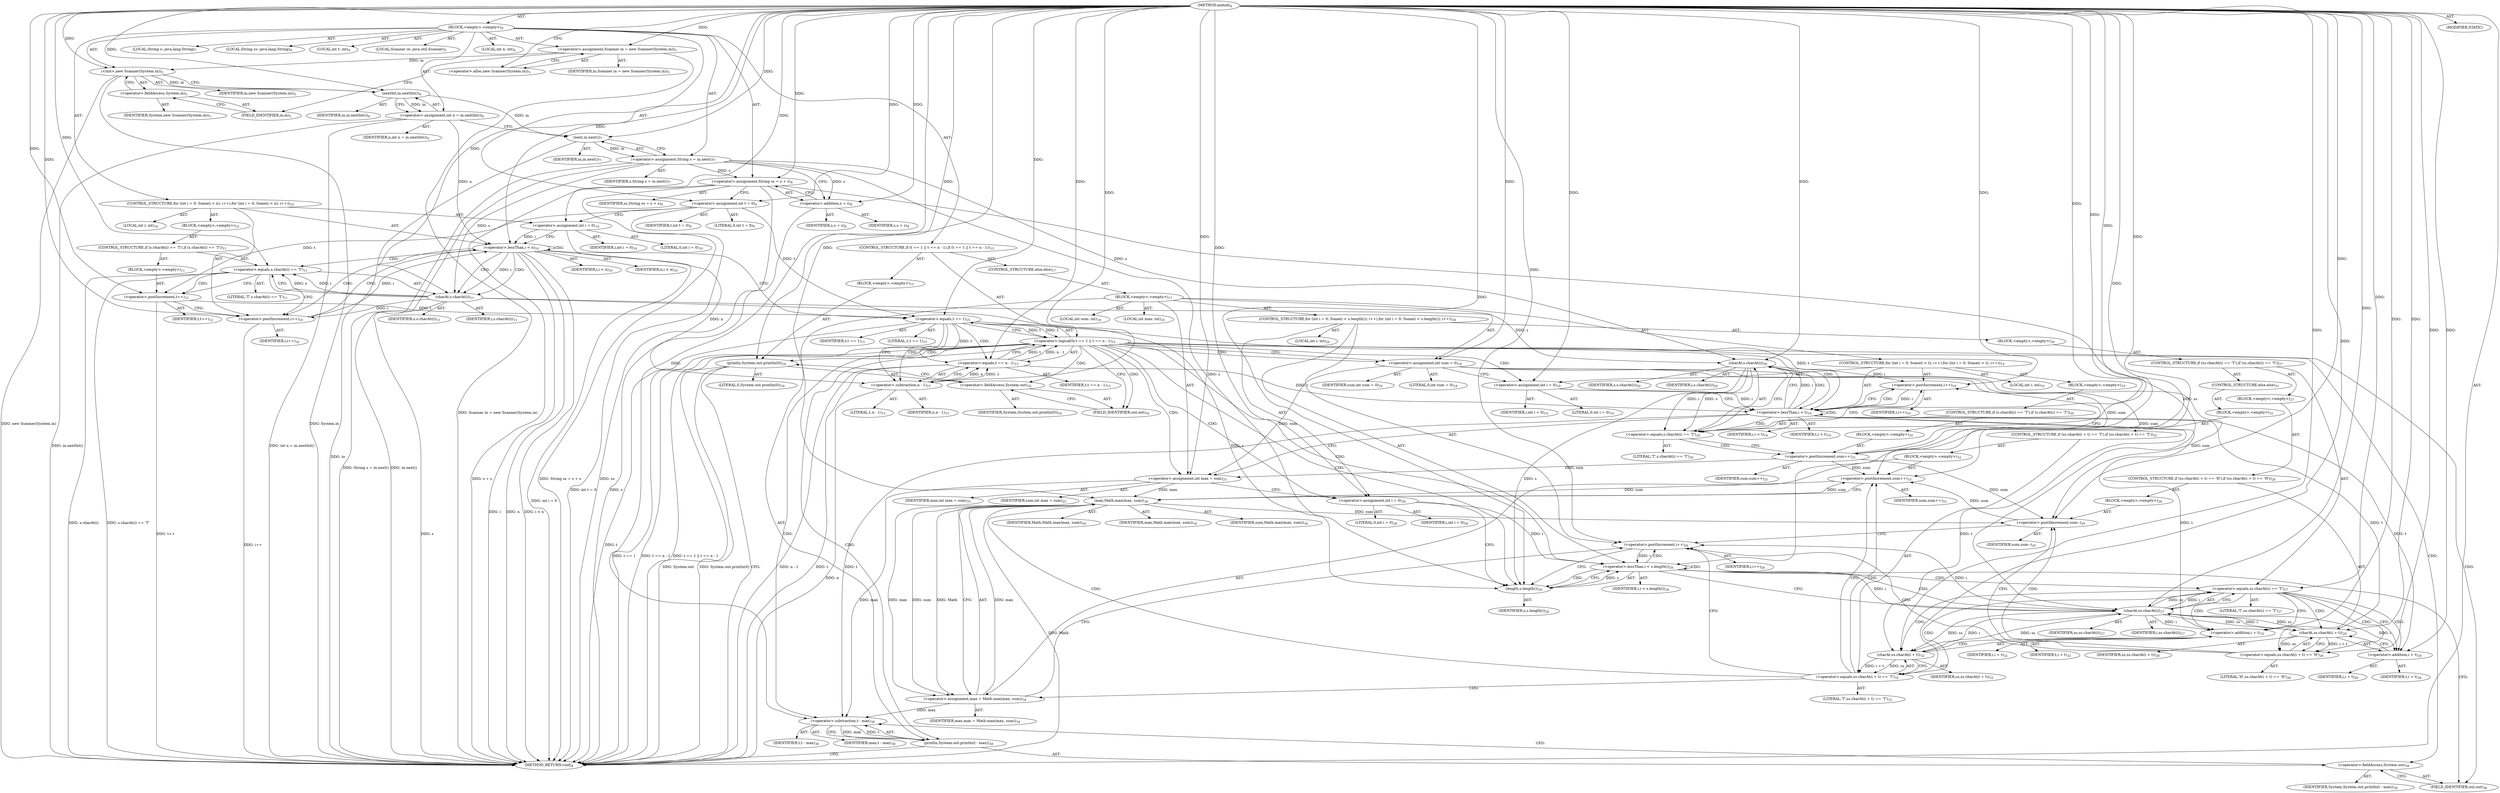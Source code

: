 digraph "metod" {  
"19" [label = <(METHOD,metod)<SUB>4</SUB>> ]
"20" [label = <(BLOCK,&lt;empty&gt;,&lt;empty&gt;)<SUB>4</SUB>> ]
"4" [label = <(LOCAL,Scanner in: java.util.Scanner)<SUB>5</SUB>> ]
"21" [label = <(&lt;operator&gt;.assignment,Scanner in = new Scanner(System.in))<SUB>5</SUB>> ]
"22" [label = <(IDENTIFIER,in,Scanner in = new Scanner(System.in))<SUB>5</SUB>> ]
"23" [label = <(&lt;operator&gt;.alloc,new Scanner(System.in))<SUB>5</SUB>> ]
"24" [label = <(&lt;init&gt;,new Scanner(System.in))<SUB>5</SUB>> ]
"3" [label = <(IDENTIFIER,in,new Scanner(System.in))<SUB>5</SUB>> ]
"25" [label = <(&lt;operator&gt;.fieldAccess,System.in)<SUB>5</SUB>> ]
"26" [label = <(IDENTIFIER,System,new Scanner(System.in))<SUB>5</SUB>> ]
"27" [label = <(FIELD_IDENTIFIER,in,in)<SUB>5</SUB>> ]
"28" [label = <(LOCAL,int n: int)<SUB>6</SUB>> ]
"29" [label = <(&lt;operator&gt;.assignment,int n = in.nextInt())<SUB>6</SUB>> ]
"30" [label = <(IDENTIFIER,n,int n = in.nextInt())<SUB>6</SUB>> ]
"31" [label = <(nextInt,in.nextInt())<SUB>6</SUB>> ]
"32" [label = <(IDENTIFIER,in,in.nextInt())<SUB>6</SUB>> ]
"33" [label = <(LOCAL,String s: java.lang.String)<SUB>7</SUB>> ]
"34" [label = <(&lt;operator&gt;.assignment,String s = in.next())<SUB>7</SUB>> ]
"35" [label = <(IDENTIFIER,s,String s = in.next())<SUB>7</SUB>> ]
"36" [label = <(next,in.next())<SUB>7</SUB>> ]
"37" [label = <(IDENTIFIER,in,in.next())<SUB>7</SUB>> ]
"38" [label = <(LOCAL,String ss: java.lang.String)<SUB>8</SUB>> ]
"39" [label = <(&lt;operator&gt;.assignment,String ss = s + s)<SUB>8</SUB>> ]
"40" [label = <(IDENTIFIER,ss,String ss = s + s)<SUB>8</SUB>> ]
"41" [label = <(&lt;operator&gt;.addition,s + s)<SUB>8</SUB>> ]
"42" [label = <(IDENTIFIER,s,s + s)<SUB>8</SUB>> ]
"43" [label = <(IDENTIFIER,s,s + s)<SUB>8</SUB>> ]
"44" [label = <(LOCAL,int t: int)<SUB>9</SUB>> ]
"45" [label = <(&lt;operator&gt;.assignment,int t = 0)<SUB>9</SUB>> ]
"46" [label = <(IDENTIFIER,t,int t = 0)<SUB>9</SUB>> ]
"47" [label = <(LITERAL,0,int t = 0)<SUB>9</SUB>> ]
"48" [label = <(CONTROL_STRUCTURE,for (int i = 0; Some(i &lt; n); i++),for (int i = 0; Some(i &lt; n); i++))<SUB>10</SUB>> ]
"49" [label = <(LOCAL,int i: int)<SUB>10</SUB>> ]
"50" [label = <(&lt;operator&gt;.assignment,int i = 0)<SUB>10</SUB>> ]
"51" [label = <(IDENTIFIER,i,int i = 0)<SUB>10</SUB>> ]
"52" [label = <(LITERAL,0,int i = 0)<SUB>10</SUB>> ]
"53" [label = <(&lt;operator&gt;.lessThan,i &lt; n)<SUB>10</SUB>> ]
"54" [label = <(IDENTIFIER,i,i &lt; n)<SUB>10</SUB>> ]
"55" [label = <(IDENTIFIER,n,i &lt; n)<SUB>10</SUB>> ]
"56" [label = <(&lt;operator&gt;.postIncrement,i++)<SUB>10</SUB>> ]
"57" [label = <(IDENTIFIER,i,i++)<SUB>10</SUB>> ]
"58" [label = <(BLOCK,&lt;empty&gt;,&lt;empty&gt;)<SUB>10</SUB>> ]
"59" [label = <(CONTROL_STRUCTURE,if (s.charAt(i) == 'T'),if (s.charAt(i) == 'T'))<SUB>11</SUB>> ]
"60" [label = <(&lt;operator&gt;.equals,s.charAt(i) == 'T')<SUB>11</SUB>> ]
"61" [label = <(charAt,s.charAt(i))<SUB>11</SUB>> ]
"62" [label = <(IDENTIFIER,s,s.charAt(i))<SUB>11</SUB>> ]
"63" [label = <(IDENTIFIER,i,s.charAt(i))<SUB>11</SUB>> ]
"64" [label = <(LITERAL,'T',s.charAt(i) == 'T')<SUB>11</SUB>> ]
"65" [label = <(BLOCK,&lt;empty&gt;,&lt;empty&gt;)<SUB>11</SUB>> ]
"66" [label = <(&lt;operator&gt;.postIncrement,t++)<SUB>12</SUB>> ]
"67" [label = <(IDENTIFIER,t,t++)<SUB>12</SUB>> ]
"68" [label = <(CONTROL_STRUCTURE,if (t == 1 || t == n - 1),if (t == 1 || t == n - 1))<SUB>15</SUB>> ]
"69" [label = <(&lt;operator&gt;.logicalOr,t == 1 || t == n - 1)<SUB>15</SUB>> ]
"70" [label = <(&lt;operator&gt;.equals,t == 1)<SUB>15</SUB>> ]
"71" [label = <(IDENTIFIER,t,t == 1)<SUB>15</SUB>> ]
"72" [label = <(LITERAL,1,t == 1)<SUB>15</SUB>> ]
"73" [label = <(&lt;operator&gt;.equals,t == n - 1)<SUB>15</SUB>> ]
"74" [label = <(IDENTIFIER,t,t == n - 1)<SUB>15</SUB>> ]
"75" [label = <(&lt;operator&gt;.subtraction,n - 1)<SUB>15</SUB>> ]
"76" [label = <(IDENTIFIER,n,n - 1)<SUB>15</SUB>> ]
"77" [label = <(LITERAL,1,n - 1)<SUB>15</SUB>> ]
"78" [label = <(BLOCK,&lt;empty&gt;,&lt;empty&gt;)<SUB>15</SUB>> ]
"79" [label = <(println,System.out.println(0))<SUB>16</SUB>> ]
"80" [label = <(&lt;operator&gt;.fieldAccess,System.out)<SUB>16</SUB>> ]
"81" [label = <(IDENTIFIER,System,System.out.println(0))<SUB>16</SUB>> ]
"82" [label = <(FIELD_IDENTIFIER,out,out)<SUB>16</SUB>> ]
"83" [label = <(LITERAL,0,System.out.println(0))<SUB>16</SUB>> ]
"84" [label = <(CONTROL_STRUCTURE,else,else)<SUB>17</SUB>> ]
"85" [label = <(BLOCK,&lt;empty&gt;,&lt;empty&gt;)<SUB>17</SUB>> ]
"86" [label = <(LOCAL,int sum: int)<SUB>18</SUB>> ]
"87" [label = <(&lt;operator&gt;.assignment,int sum = 0)<SUB>18</SUB>> ]
"88" [label = <(IDENTIFIER,sum,int sum = 0)<SUB>18</SUB>> ]
"89" [label = <(LITERAL,0,int sum = 0)<SUB>18</SUB>> ]
"90" [label = <(CONTROL_STRUCTURE,for (int i = 0; Some(i &lt; t); i++),for (int i = 0; Some(i &lt; t); i++))<SUB>19</SUB>> ]
"91" [label = <(LOCAL,int i: int)<SUB>19</SUB>> ]
"92" [label = <(&lt;operator&gt;.assignment,int i = 0)<SUB>19</SUB>> ]
"93" [label = <(IDENTIFIER,i,int i = 0)<SUB>19</SUB>> ]
"94" [label = <(LITERAL,0,int i = 0)<SUB>19</SUB>> ]
"95" [label = <(&lt;operator&gt;.lessThan,i &lt; t)<SUB>19</SUB>> ]
"96" [label = <(IDENTIFIER,i,i &lt; t)<SUB>19</SUB>> ]
"97" [label = <(IDENTIFIER,t,i &lt; t)<SUB>19</SUB>> ]
"98" [label = <(&lt;operator&gt;.postIncrement,i++)<SUB>19</SUB>> ]
"99" [label = <(IDENTIFIER,i,i++)<SUB>19</SUB>> ]
"100" [label = <(BLOCK,&lt;empty&gt;,&lt;empty&gt;)<SUB>19</SUB>> ]
"101" [label = <(CONTROL_STRUCTURE,if (s.charAt(i) == 'T'),if (s.charAt(i) == 'T'))<SUB>20</SUB>> ]
"102" [label = <(&lt;operator&gt;.equals,s.charAt(i) == 'T')<SUB>20</SUB>> ]
"103" [label = <(charAt,s.charAt(i))<SUB>20</SUB>> ]
"104" [label = <(IDENTIFIER,s,s.charAt(i))<SUB>20</SUB>> ]
"105" [label = <(IDENTIFIER,i,s.charAt(i))<SUB>20</SUB>> ]
"106" [label = <(LITERAL,'T',s.charAt(i) == 'T')<SUB>20</SUB>> ]
"107" [label = <(BLOCK,&lt;empty&gt;,&lt;empty&gt;)<SUB>20</SUB>> ]
"108" [label = <(&lt;operator&gt;.postIncrement,sum++)<SUB>21</SUB>> ]
"109" [label = <(IDENTIFIER,sum,sum++)<SUB>21</SUB>> ]
"110" [label = <(LOCAL,int max: int)<SUB>25</SUB>> ]
"111" [label = <(&lt;operator&gt;.assignment,int max = sum)<SUB>25</SUB>> ]
"112" [label = <(IDENTIFIER,max,int max = sum)<SUB>25</SUB>> ]
"113" [label = <(IDENTIFIER,sum,int max = sum)<SUB>25</SUB>> ]
"114" [label = <(CONTROL_STRUCTURE,for (int i = 0; Some(i &lt; s.length()); i++),for (int i = 0; Some(i &lt; s.length()); i++))<SUB>26</SUB>> ]
"115" [label = <(LOCAL,int i: int)<SUB>26</SUB>> ]
"116" [label = <(&lt;operator&gt;.assignment,int i = 0)<SUB>26</SUB>> ]
"117" [label = <(IDENTIFIER,i,int i = 0)<SUB>26</SUB>> ]
"118" [label = <(LITERAL,0,int i = 0)<SUB>26</SUB>> ]
"119" [label = <(&lt;operator&gt;.lessThan,i &lt; s.length())<SUB>26</SUB>> ]
"120" [label = <(IDENTIFIER,i,i &lt; s.length())<SUB>26</SUB>> ]
"121" [label = <(length,s.length())<SUB>26</SUB>> ]
"122" [label = <(IDENTIFIER,s,s.length())<SUB>26</SUB>> ]
"123" [label = <(&lt;operator&gt;.postIncrement,i++)<SUB>26</SUB>> ]
"124" [label = <(IDENTIFIER,i,i++)<SUB>26</SUB>> ]
"125" [label = <(BLOCK,&lt;empty&gt;,&lt;empty&gt;)<SUB>26</SUB>> ]
"126" [label = <(CONTROL_STRUCTURE,if (ss.charAt(i) == 'T'),if (ss.charAt(i) == 'T'))<SUB>27</SUB>> ]
"127" [label = <(&lt;operator&gt;.equals,ss.charAt(i) == 'T')<SUB>27</SUB>> ]
"128" [label = <(charAt,ss.charAt(i))<SUB>27</SUB>> ]
"129" [label = <(IDENTIFIER,ss,ss.charAt(i))<SUB>27</SUB>> ]
"130" [label = <(IDENTIFIER,i,ss.charAt(i))<SUB>27</SUB>> ]
"131" [label = <(LITERAL,'T',ss.charAt(i) == 'T')<SUB>27</SUB>> ]
"132" [label = <(BLOCK,&lt;empty&gt;,&lt;empty&gt;)<SUB>27</SUB>> ]
"133" [label = <(CONTROL_STRUCTURE,if (ss.charAt(i + t) == 'H'),if (ss.charAt(i + t) == 'H'))<SUB>28</SUB>> ]
"134" [label = <(&lt;operator&gt;.equals,ss.charAt(i + t) == 'H')<SUB>28</SUB>> ]
"135" [label = <(charAt,ss.charAt(i + t))<SUB>28</SUB>> ]
"136" [label = <(IDENTIFIER,ss,ss.charAt(i + t))<SUB>28</SUB>> ]
"137" [label = <(&lt;operator&gt;.addition,i + t)<SUB>28</SUB>> ]
"138" [label = <(IDENTIFIER,i,i + t)<SUB>28</SUB>> ]
"139" [label = <(IDENTIFIER,t,i + t)<SUB>28</SUB>> ]
"140" [label = <(LITERAL,'H',ss.charAt(i + t) == 'H')<SUB>28</SUB>> ]
"141" [label = <(BLOCK,&lt;empty&gt;,&lt;empty&gt;)<SUB>28</SUB>> ]
"142" [label = <(&lt;operator&gt;.postDecrement,sum--)<SUB>29</SUB>> ]
"143" [label = <(IDENTIFIER,sum,sum--)<SUB>29</SUB>> ]
"144" [label = <(CONTROL_STRUCTURE,else,else)<SUB>31</SUB>> ]
"145" [label = <(BLOCK,&lt;empty&gt;,&lt;empty&gt;)<SUB>31</SUB>> ]
"146" [label = <(CONTROL_STRUCTURE,if (ss.charAt(i + t) == 'T'),if (ss.charAt(i + t) == 'T'))<SUB>32</SUB>> ]
"147" [label = <(&lt;operator&gt;.equals,ss.charAt(i + t) == 'T')<SUB>32</SUB>> ]
"148" [label = <(charAt,ss.charAt(i + t))<SUB>32</SUB>> ]
"149" [label = <(IDENTIFIER,ss,ss.charAt(i + t))<SUB>32</SUB>> ]
"150" [label = <(&lt;operator&gt;.addition,i + t)<SUB>32</SUB>> ]
"151" [label = <(IDENTIFIER,i,i + t)<SUB>32</SUB>> ]
"152" [label = <(IDENTIFIER,t,i + t)<SUB>32</SUB>> ]
"153" [label = <(LITERAL,'T',ss.charAt(i + t) == 'T')<SUB>32</SUB>> ]
"154" [label = <(BLOCK,&lt;empty&gt;,&lt;empty&gt;)<SUB>32</SUB>> ]
"155" [label = <(&lt;operator&gt;.postIncrement,sum++)<SUB>33</SUB>> ]
"156" [label = <(IDENTIFIER,sum,sum++)<SUB>33</SUB>> ]
"157" [label = <(&lt;operator&gt;.assignment,max = Math.max(max, sum))<SUB>34</SUB>> ]
"158" [label = <(IDENTIFIER,max,max = Math.max(max, sum))<SUB>34</SUB>> ]
"159" [label = <(max,Math.max(max, sum))<SUB>34</SUB>> ]
"160" [label = <(IDENTIFIER,Math,Math.max(max, sum))<SUB>34</SUB>> ]
"161" [label = <(IDENTIFIER,max,Math.max(max, sum))<SUB>34</SUB>> ]
"162" [label = <(IDENTIFIER,sum,Math.max(max, sum))<SUB>34</SUB>> ]
"163" [label = <(println,System.out.println(t - max))<SUB>38</SUB>> ]
"164" [label = <(&lt;operator&gt;.fieldAccess,System.out)<SUB>38</SUB>> ]
"165" [label = <(IDENTIFIER,System,System.out.println(t - max))<SUB>38</SUB>> ]
"166" [label = <(FIELD_IDENTIFIER,out,out)<SUB>38</SUB>> ]
"167" [label = <(&lt;operator&gt;.subtraction,t - max)<SUB>38</SUB>> ]
"168" [label = <(IDENTIFIER,t,t - max)<SUB>38</SUB>> ]
"169" [label = <(IDENTIFIER,max,t - max)<SUB>38</SUB>> ]
"170" [label = <(MODIFIER,STATIC)> ]
"171" [label = <(METHOD_RETURN,void)<SUB>4</SUB>> ]
  "19" -> "20"  [ label = "AST: "] 
  "19" -> "170"  [ label = "AST: "] 
  "19" -> "171"  [ label = "AST: "] 
  "20" -> "4"  [ label = "AST: "] 
  "20" -> "21"  [ label = "AST: "] 
  "20" -> "24"  [ label = "AST: "] 
  "20" -> "28"  [ label = "AST: "] 
  "20" -> "29"  [ label = "AST: "] 
  "20" -> "33"  [ label = "AST: "] 
  "20" -> "34"  [ label = "AST: "] 
  "20" -> "38"  [ label = "AST: "] 
  "20" -> "39"  [ label = "AST: "] 
  "20" -> "44"  [ label = "AST: "] 
  "20" -> "45"  [ label = "AST: "] 
  "20" -> "48"  [ label = "AST: "] 
  "20" -> "68"  [ label = "AST: "] 
  "21" -> "22"  [ label = "AST: "] 
  "21" -> "23"  [ label = "AST: "] 
  "24" -> "3"  [ label = "AST: "] 
  "24" -> "25"  [ label = "AST: "] 
  "25" -> "26"  [ label = "AST: "] 
  "25" -> "27"  [ label = "AST: "] 
  "29" -> "30"  [ label = "AST: "] 
  "29" -> "31"  [ label = "AST: "] 
  "31" -> "32"  [ label = "AST: "] 
  "34" -> "35"  [ label = "AST: "] 
  "34" -> "36"  [ label = "AST: "] 
  "36" -> "37"  [ label = "AST: "] 
  "39" -> "40"  [ label = "AST: "] 
  "39" -> "41"  [ label = "AST: "] 
  "41" -> "42"  [ label = "AST: "] 
  "41" -> "43"  [ label = "AST: "] 
  "45" -> "46"  [ label = "AST: "] 
  "45" -> "47"  [ label = "AST: "] 
  "48" -> "49"  [ label = "AST: "] 
  "48" -> "50"  [ label = "AST: "] 
  "48" -> "53"  [ label = "AST: "] 
  "48" -> "56"  [ label = "AST: "] 
  "48" -> "58"  [ label = "AST: "] 
  "50" -> "51"  [ label = "AST: "] 
  "50" -> "52"  [ label = "AST: "] 
  "53" -> "54"  [ label = "AST: "] 
  "53" -> "55"  [ label = "AST: "] 
  "56" -> "57"  [ label = "AST: "] 
  "58" -> "59"  [ label = "AST: "] 
  "59" -> "60"  [ label = "AST: "] 
  "59" -> "65"  [ label = "AST: "] 
  "60" -> "61"  [ label = "AST: "] 
  "60" -> "64"  [ label = "AST: "] 
  "61" -> "62"  [ label = "AST: "] 
  "61" -> "63"  [ label = "AST: "] 
  "65" -> "66"  [ label = "AST: "] 
  "66" -> "67"  [ label = "AST: "] 
  "68" -> "69"  [ label = "AST: "] 
  "68" -> "78"  [ label = "AST: "] 
  "68" -> "84"  [ label = "AST: "] 
  "69" -> "70"  [ label = "AST: "] 
  "69" -> "73"  [ label = "AST: "] 
  "70" -> "71"  [ label = "AST: "] 
  "70" -> "72"  [ label = "AST: "] 
  "73" -> "74"  [ label = "AST: "] 
  "73" -> "75"  [ label = "AST: "] 
  "75" -> "76"  [ label = "AST: "] 
  "75" -> "77"  [ label = "AST: "] 
  "78" -> "79"  [ label = "AST: "] 
  "79" -> "80"  [ label = "AST: "] 
  "79" -> "83"  [ label = "AST: "] 
  "80" -> "81"  [ label = "AST: "] 
  "80" -> "82"  [ label = "AST: "] 
  "84" -> "85"  [ label = "AST: "] 
  "85" -> "86"  [ label = "AST: "] 
  "85" -> "87"  [ label = "AST: "] 
  "85" -> "90"  [ label = "AST: "] 
  "85" -> "110"  [ label = "AST: "] 
  "85" -> "111"  [ label = "AST: "] 
  "85" -> "114"  [ label = "AST: "] 
  "85" -> "163"  [ label = "AST: "] 
  "87" -> "88"  [ label = "AST: "] 
  "87" -> "89"  [ label = "AST: "] 
  "90" -> "91"  [ label = "AST: "] 
  "90" -> "92"  [ label = "AST: "] 
  "90" -> "95"  [ label = "AST: "] 
  "90" -> "98"  [ label = "AST: "] 
  "90" -> "100"  [ label = "AST: "] 
  "92" -> "93"  [ label = "AST: "] 
  "92" -> "94"  [ label = "AST: "] 
  "95" -> "96"  [ label = "AST: "] 
  "95" -> "97"  [ label = "AST: "] 
  "98" -> "99"  [ label = "AST: "] 
  "100" -> "101"  [ label = "AST: "] 
  "101" -> "102"  [ label = "AST: "] 
  "101" -> "107"  [ label = "AST: "] 
  "102" -> "103"  [ label = "AST: "] 
  "102" -> "106"  [ label = "AST: "] 
  "103" -> "104"  [ label = "AST: "] 
  "103" -> "105"  [ label = "AST: "] 
  "107" -> "108"  [ label = "AST: "] 
  "108" -> "109"  [ label = "AST: "] 
  "111" -> "112"  [ label = "AST: "] 
  "111" -> "113"  [ label = "AST: "] 
  "114" -> "115"  [ label = "AST: "] 
  "114" -> "116"  [ label = "AST: "] 
  "114" -> "119"  [ label = "AST: "] 
  "114" -> "123"  [ label = "AST: "] 
  "114" -> "125"  [ label = "AST: "] 
  "116" -> "117"  [ label = "AST: "] 
  "116" -> "118"  [ label = "AST: "] 
  "119" -> "120"  [ label = "AST: "] 
  "119" -> "121"  [ label = "AST: "] 
  "121" -> "122"  [ label = "AST: "] 
  "123" -> "124"  [ label = "AST: "] 
  "125" -> "126"  [ label = "AST: "] 
  "126" -> "127"  [ label = "AST: "] 
  "126" -> "132"  [ label = "AST: "] 
  "126" -> "144"  [ label = "AST: "] 
  "127" -> "128"  [ label = "AST: "] 
  "127" -> "131"  [ label = "AST: "] 
  "128" -> "129"  [ label = "AST: "] 
  "128" -> "130"  [ label = "AST: "] 
  "132" -> "133"  [ label = "AST: "] 
  "133" -> "134"  [ label = "AST: "] 
  "133" -> "141"  [ label = "AST: "] 
  "134" -> "135"  [ label = "AST: "] 
  "134" -> "140"  [ label = "AST: "] 
  "135" -> "136"  [ label = "AST: "] 
  "135" -> "137"  [ label = "AST: "] 
  "137" -> "138"  [ label = "AST: "] 
  "137" -> "139"  [ label = "AST: "] 
  "141" -> "142"  [ label = "AST: "] 
  "142" -> "143"  [ label = "AST: "] 
  "144" -> "145"  [ label = "AST: "] 
  "145" -> "146"  [ label = "AST: "] 
  "146" -> "147"  [ label = "AST: "] 
  "146" -> "154"  [ label = "AST: "] 
  "147" -> "148"  [ label = "AST: "] 
  "147" -> "153"  [ label = "AST: "] 
  "148" -> "149"  [ label = "AST: "] 
  "148" -> "150"  [ label = "AST: "] 
  "150" -> "151"  [ label = "AST: "] 
  "150" -> "152"  [ label = "AST: "] 
  "154" -> "155"  [ label = "AST: "] 
  "154" -> "157"  [ label = "AST: "] 
  "155" -> "156"  [ label = "AST: "] 
  "157" -> "158"  [ label = "AST: "] 
  "157" -> "159"  [ label = "AST: "] 
  "159" -> "160"  [ label = "AST: "] 
  "159" -> "161"  [ label = "AST: "] 
  "159" -> "162"  [ label = "AST: "] 
  "163" -> "164"  [ label = "AST: "] 
  "163" -> "167"  [ label = "AST: "] 
  "164" -> "165"  [ label = "AST: "] 
  "164" -> "166"  [ label = "AST: "] 
  "167" -> "168"  [ label = "AST: "] 
  "167" -> "169"  [ label = "AST: "] 
  "21" -> "27"  [ label = "CFG: "] 
  "24" -> "31"  [ label = "CFG: "] 
  "29" -> "36"  [ label = "CFG: "] 
  "34" -> "41"  [ label = "CFG: "] 
  "39" -> "45"  [ label = "CFG: "] 
  "45" -> "50"  [ label = "CFG: "] 
  "23" -> "21"  [ label = "CFG: "] 
  "25" -> "24"  [ label = "CFG: "] 
  "31" -> "29"  [ label = "CFG: "] 
  "36" -> "34"  [ label = "CFG: "] 
  "41" -> "39"  [ label = "CFG: "] 
  "50" -> "53"  [ label = "CFG: "] 
  "53" -> "61"  [ label = "CFG: "] 
  "53" -> "70"  [ label = "CFG: "] 
  "56" -> "53"  [ label = "CFG: "] 
  "69" -> "82"  [ label = "CFG: "] 
  "69" -> "87"  [ label = "CFG: "] 
  "27" -> "25"  [ label = "CFG: "] 
  "70" -> "69"  [ label = "CFG: "] 
  "70" -> "75"  [ label = "CFG: "] 
  "73" -> "69"  [ label = "CFG: "] 
  "79" -> "171"  [ label = "CFG: "] 
  "60" -> "66"  [ label = "CFG: "] 
  "60" -> "56"  [ label = "CFG: "] 
  "75" -> "73"  [ label = "CFG: "] 
  "80" -> "79"  [ label = "CFG: "] 
  "87" -> "92"  [ label = "CFG: "] 
  "111" -> "116"  [ label = "CFG: "] 
  "163" -> "171"  [ label = "CFG: "] 
  "61" -> "60"  [ label = "CFG: "] 
  "66" -> "56"  [ label = "CFG: "] 
  "82" -> "80"  [ label = "CFG: "] 
  "92" -> "95"  [ label = "CFG: "] 
  "95" -> "103"  [ label = "CFG: "] 
  "95" -> "111"  [ label = "CFG: "] 
  "98" -> "95"  [ label = "CFG: "] 
  "116" -> "121"  [ label = "CFG: "] 
  "119" -> "128"  [ label = "CFG: "] 
  "119" -> "166"  [ label = "CFG: "] 
  "123" -> "121"  [ label = "CFG: "] 
  "164" -> "167"  [ label = "CFG: "] 
  "167" -> "163"  [ label = "CFG: "] 
  "121" -> "119"  [ label = "CFG: "] 
  "166" -> "164"  [ label = "CFG: "] 
  "102" -> "108"  [ label = "CFG: "] 
  "102" -> "98"  [ label = "CFG: "] 
  "127" -> "137"  [ label = "CFG: "] 
  "127" -> "150"  [ label = "CFG: "] 
  "103" -> "102"  [ label = "CFG: "] 
  "108" -> "98"  [ label = "CFG: "] 
  "128" -> "127"  [ label = "CFG: "] 
  "134" -> "142"  [ label = "CFG: "] 
  "134" -> "123"  [ label = "CFG: "] 
  "135" -> "134"  [ label = "CFG: "] 
  "142" -> "123"  [ label = "CFG: "] 
  "147" -> "155"  [ label = "CFG: "] 
  "147" -> "123"  [ label = "CFG: "] 
  "137" -> "135"  [ label = "CFG: "] 
  "148" -> "147"  [ label = "CFG: "] 
  "155" -> "159"  [ label = "CFG: "] 
  "157" -> "123"  [ label = "CFG: "] 
  "150" -> "148"  [ label = "CFG: "] 
  "159" -> "157"  [ label = "CFG: "] 
  "19" -> "23"  [ label = "CFG: "] 
  "21" -> "171"  [ label = "DDG: Scanner in = new Scanner(System.in)"] 
  "24" -> "171"  [ label = "DDG: System.in"] 
  "24" -> "171"  [ label = "DDG: new Scanner(System.in)"] 
  "29" -> "171"  [ label = "DDG: in.nextInt()"] 
  "29" -> "171"  [ label = "DDG: int n = in.nextInt()"] 
  "36" -> "171"  [ label = "DDG: in"] 
  "34" -> "171"  [ label = "DDG: in.next()"] 
  "34" -> "171"  [ label = "DDG: String s = in.next()"] 
  "39" -> "171"  [ label = "DDG: ss"] 
  "41" -> "171"  [ label = "DDG: s"] 
  "39" -> "171"  [ label = "DDG: s + s"] 
  "39" -> "171"  [ label = "DDG: String ss = s + s"] 
  "45" -> "171"  [ label = "DDG: int t = 0"] 
  "50" -> "171"  [ label = "DDG: int i = 0"] 
  "53" -> "171"  [ label = "DDG: i"] 
  "53" -> "171"  [ label = "DDG: n"] 
  "53" -> "171"  [ label = "DDG: i &lt; n"] 
  "70" -> "171"  [ label = "DDG: t"] 
  "69" -> "171"  [ label = "DDG: t == 1"] 
  "73" -> "171"  [ label = "DDG: t"] 
  "75" -> "171"  [ label = "DDG: n"] 
  "73" -> "171"  [ label = "DDG: n - 1"] 
  "69" -> "171"  [ label = "DDG: t == n - 1"] 
  "69" -> "171"  [ label = "DDG: t == 1 || t == n - 1"] 
  "79" -> "171"  [ label = "DDG: System.out"] 
  "79" -> "171"  [ label = "DDG: System.out.println(0)"] 
  "61" -> "171"  [ label = "DDG: s"] 
  "60" -> "171"  [ label = "DDG: s.charAt(i)"] 
  "60" -> "171"  [ label = "DDG: s.charAt(i) == 'T'"] 
  "66" -> "171"  [ label = "DDG: t++"] 
  "56" -> "171"  [ label = "DDG: i++"] 
  "159" -> "171"  [ label = "DDG: Math"] 
  "19" -> "21"  [ label = "DDG: "] 
  "31" -> "29"  [ label = "DDG: in"] 
  "36" -> "34"  [ label = "DDG: in"] 
  "34" -> "39"  [ label = "DDG: s"] 
  "19" -> "39"  [ label = "DDG: "] 
  "19" -> "45"  [ label = "DDG: "] 
  "21" -> "24"  [ label = "DDG: in"] 
  "19" -> "24"  [ label = "DDG: "] 
  "19" -> "50"  [ label = "DDG: "] 
  "24" -> "31"  [ label = "DDG: in"] 
  "19" -> "31"  [ label = "DDG: "] 
  "31" -> "36"  [ label = "DDG: in"] 
  "19" -> "36"  [ label = "DDG: "] 
  "34" -> "41"  [ label = "DDG: s"] 
  "19" -> "41"  [ label = "DDG: "] 
  "50" -> "53"  [ label = "DDG: i"] 
  "56" -> "53"  [ label = "DDG: i"] 
  "19" -> "53"  [ label = "DDG: "] 
  "29" -> "53"  [ label = "DDG: n"] 
  "61" -> "56"  [ label = "DDG: i"] 
  "19" -> "56"  [ label = "DDG: "] 
  "70" -> "69"  [ label = "DDG: t"] 
  "70" -> "69"  [ label = "DDG: 1"] 
  "73" -> "69"  [ label = "DDG: t"] 
  "73" -> "69"  [ label = "DDG: n - 1"] 
  "45" -> "70"  [ label = "DDG: t"] 
  "66" -> "70"  [ label = "DDG: t"] 
  "19" -> "70"  [ label = "DDG: "] 
  "70" -> "73"  [ label = "DDG: t"] 
  "19" -> "73"  [ label = "DDG: "] 
  "75" -> "73"  [ label = "DDG: n"] 
  "75" -> "73"  [ label = "DDG: 1"] 
  "19" -> "79"  [ label = "DDG: "] 
  "19" -> "87"  [ label = "DDG: "] 
  "87" -> "111"  [ label = "DDG: sum"] 
  "108" -> "111"  [ label = "DDG: sum"] 
  "19" -> "111"  [ label = "DDG: "] 
  "61" -> "60"  [ label = "DDG: s"] 
  "61" -> "60"  [ label = "DDG: i"] 
  "19" -> "60"  [ label = "DDG: "] 
  "53" -> "75"  [ label = "DDG: n"] 
  "19" -> "75"  [ label = "DDG: "] 
  "19" -> "92"  [ label = "DDG: "] 
  "19" -> "116"  [ label = "DDG: "] 
  "167" -> "163"  [ label = "DDG: t"] 
  "167" -> "163"  [ label = "DDG: max"] 
  "19" -> "61"  [ label = "DDG: "] 
  "34" -> "61"  [ label = "DDG: s"] 
  "53" -> "61"  [ label = "DDG: i"] 
  "45" -> "66"  [ label = "DDG: t"] 
  "19" -> "66"  [ label = "DDG: "] 
  "92" -> "95"  [ label = "DDG: i"] 
  "98" -> "95"  [ label = "DDG: i"] 
  "19" -> "95"  [ label = "DDG: "] 
  "70" -> "95"  [ label = "DDG: t"] 
  "73" -> "95"  [ label = "DDG: t"] 
  "103" -> "98"  [ label = "DDG: i"] 
  "19" -> "98"  [ label = "DDG: "] 
  "116" -> "119"  [ label = "DDG: i"] 
  "123" -> "119"  [ label = "DDG: i"] 
  "19" -> "119"  [ label = "DDG: "] 
  "121" -> "119"  [ label = "DDG: s"] 
  "19" -> "123"  [ label = "DDG: "] 
  "128" -> "123"  [ label = "DDG: i"] 
  "95" -> "167"  [ label = "DDG: t"] 
  "19" -> "167"  [ label = "DDG: "] 
  "111" -> "167"  [ label = "DDG: max"] 
  "157" -> "167"  [ label = "DDG: max"] 
  "103" -> "121"  [ label = "DDG: s"] 
  "61" -> "121"  [ label = "DDG: s"] 
  "19" -> "121"  [ label = "DDG: "] 
  "34" -> "121"  [ label = "DDG: s"] 
  "103" -> "102"  [ label = "DDG: s"] 
  "103" -> "102"  [ label = "DDG: i"] 
  "19" -> "102"  [ label = "DDG: "] 
  "128" -> "127"  [ label = "DDG: ss"] 
  "128" -> "127"  [ label = "DDG: i"] 
  "19" -> "127"  [ label = "DDG: "] 
  "61" -> "103"  [ label = "DDG: s"] 
  "19" -> "103"  [ label = "DDG: "] 
  "34" -> "103"  [ label = "DDG: s"] 
  "95" -> "103"  [ label = "DDG: i"] 
  "87" -> "108"  [ label = "DDG: sum"] 
  "19" -> "108"  [ label = "DDG: "] 
  "39" -> "128"  [ label = "DDG: ss"] 
  "148" -> "128"  [ label = "DDG: ss"] 
  "135" -> "128"  [ label = "DDG: ss"] 
  "19" -> "128"  [ label = "DDG: "] 
  "119" -> "128"  [ label = "DDG: i"] 
  "135" -> "134"  [ label = "DDG: ss"] 
  "135" -> "134"  [ label = "DDG: i + t"] 
  "19" -> "134"  [ label = "DDG: "] 
  "128" -> "135"  [ label = "DDG: ss"] 
  "19" -> "135"  [ label = "DDG: "] 
  "128" -> "135"  [ label = "DDG: i"] 
  "95" -> "135"  [ label = "DDG: t"] 
  "159" -> "142"  [ label = "DDG: sum"] 
  "19" -> "142"  [ label = "DDG: "] 
  "87" -> "142"  [ label = "DDG: sum"] 
  "108" -> "142"  [ label = "DDG: sum"] 
  "148" -> "147"  [ label = "DDG: ss"] 
  "148" -> "147"  [ label = "DDG: i + t"] 
  "19" -> "147"  [ label = "DDG: "] 
  "159" -> "157"  [ label = "DDG: Math"] 
  "159" -> "157"  [ label = "DDG: max"] 
  "159" -> "157"  [ label = "DDG: sum"] 
  "128" -> "137"  [ label = "DDG: i"] 
  "19" -> "137"  [ label = "DDG: "] 
  "95" -> "137"  [ label = "DDG: t"] 
  "128" -> "148"  [ label = "DDG: ss"] 
  "19" -> "148"  [ label = "DDG: "] 
  "128" -> "148"  [ label = "DDG: i"] 
  "95" -> "148"  [ label = "DDG: t"] 
  "159" -> "155"  [ label = "DDG: sum"] 
  "142" -> "155"  [ label = "DDG: sum"] 
  "19" -> "155"  [ label = "DDG: "] 
  "87" -> "155"  [ label = "DDG: sum"] 
  "108" -> "155"  [ label = "DDG: sum"] 
  "128" -> "150"  [ label = "DDG: i"] 
  "19" -> "150"  [ label = "DDG: "] 
  "95" -> "150"  [ label = "DDG: t"] 
  "19" -> "159"  [ label = "DDG: "] 
  "111" -> "159"  [ label = "DDG: max"] 
  "157" -> "159"  [ label = "DDG: max"] 
  "155" -> "159"  [ label = "DDG: sum"] 
  "53" -> "60"  [ label = "CDG: "] 
  "53" -> "56"  [ label = "CDG: "] 
  "53" -> "61"  [ label = "CDG: "] 
  "53" -> "53"  [ label = "CDG: "] 
  "69" -> "167"  [ label = "CDG: "] 
  "69" -> "116"  [ label = "CDG: "] 
  "69" -> "163"  [ label = "CDG: "] 
  "69" -> "166"  [ label = "CDG: "] 
  "69" -> "119"  [ label = "CDG: "] 
  "69" -> "121"  [ label = "CDG: "] 
  "69" -> "95"  [ label = "CDG: "] 
  "69" -> "92"  [ label = "CDG: "] 
  "69" -> "87"  [ label = "CDG: "] 
  "69" -> "82"  [ label = "CDG: "] 
  "69" -> "79"  [ label = "CDG: "] 
  "69" -> "80"  [ label = "CDG: "] 
  "69" -> "164"  [ label = "CDG: "] 
  "69" -> "111"  [ label = "CDG: "] 
  "70" -> "73"  [ label = "CDG: "] 
  "70" -> "75"  [ label = "CDG: "] 
  "60" -> "66"  [ label = "CDG: "] 
  "95" -> "98"  [ label = "CDG: "] 
  "95" -> "102"  [ label = "CDG: "] 
  "95" -> "103"  [ label = "CDG: "] 
  "95" -> "95"  [ label = "CDG: "] 
  "119" -> "128"  [ label = "CDG: "] 
  "119" -> "119"  [ label = "CDG: "] 
  "119" -> "121"  [ label = "CDG: "] 
  "119" -> "123"  [ label = "CDG: "] 
  "119" -> "127"  [ label = "CDG: "] 
  "102" -> "108"  [ label = "CDG: "] 
  "127" -> "150"  [ label = "CDG: "] 
  "127" -> "134"  [ label = "CDG: "] 
  "127" -> "148"  [ label = "CDG: "] 
  "127" -> "137"  [ label = "CDG: "] 
  "127" -> "147"  [ label = "CDG: "] 
  "127" -> "135"  [ label = "CDG: "] 
  "134" -> "142"  [ label = "CDG: "] 
  "147" -> "157"  [ label = "CDG: "] 
  "147" -> "159"  [ label = "CDG: "] 
  "147" -> "155"  [ label = "CDG: "] 
}

